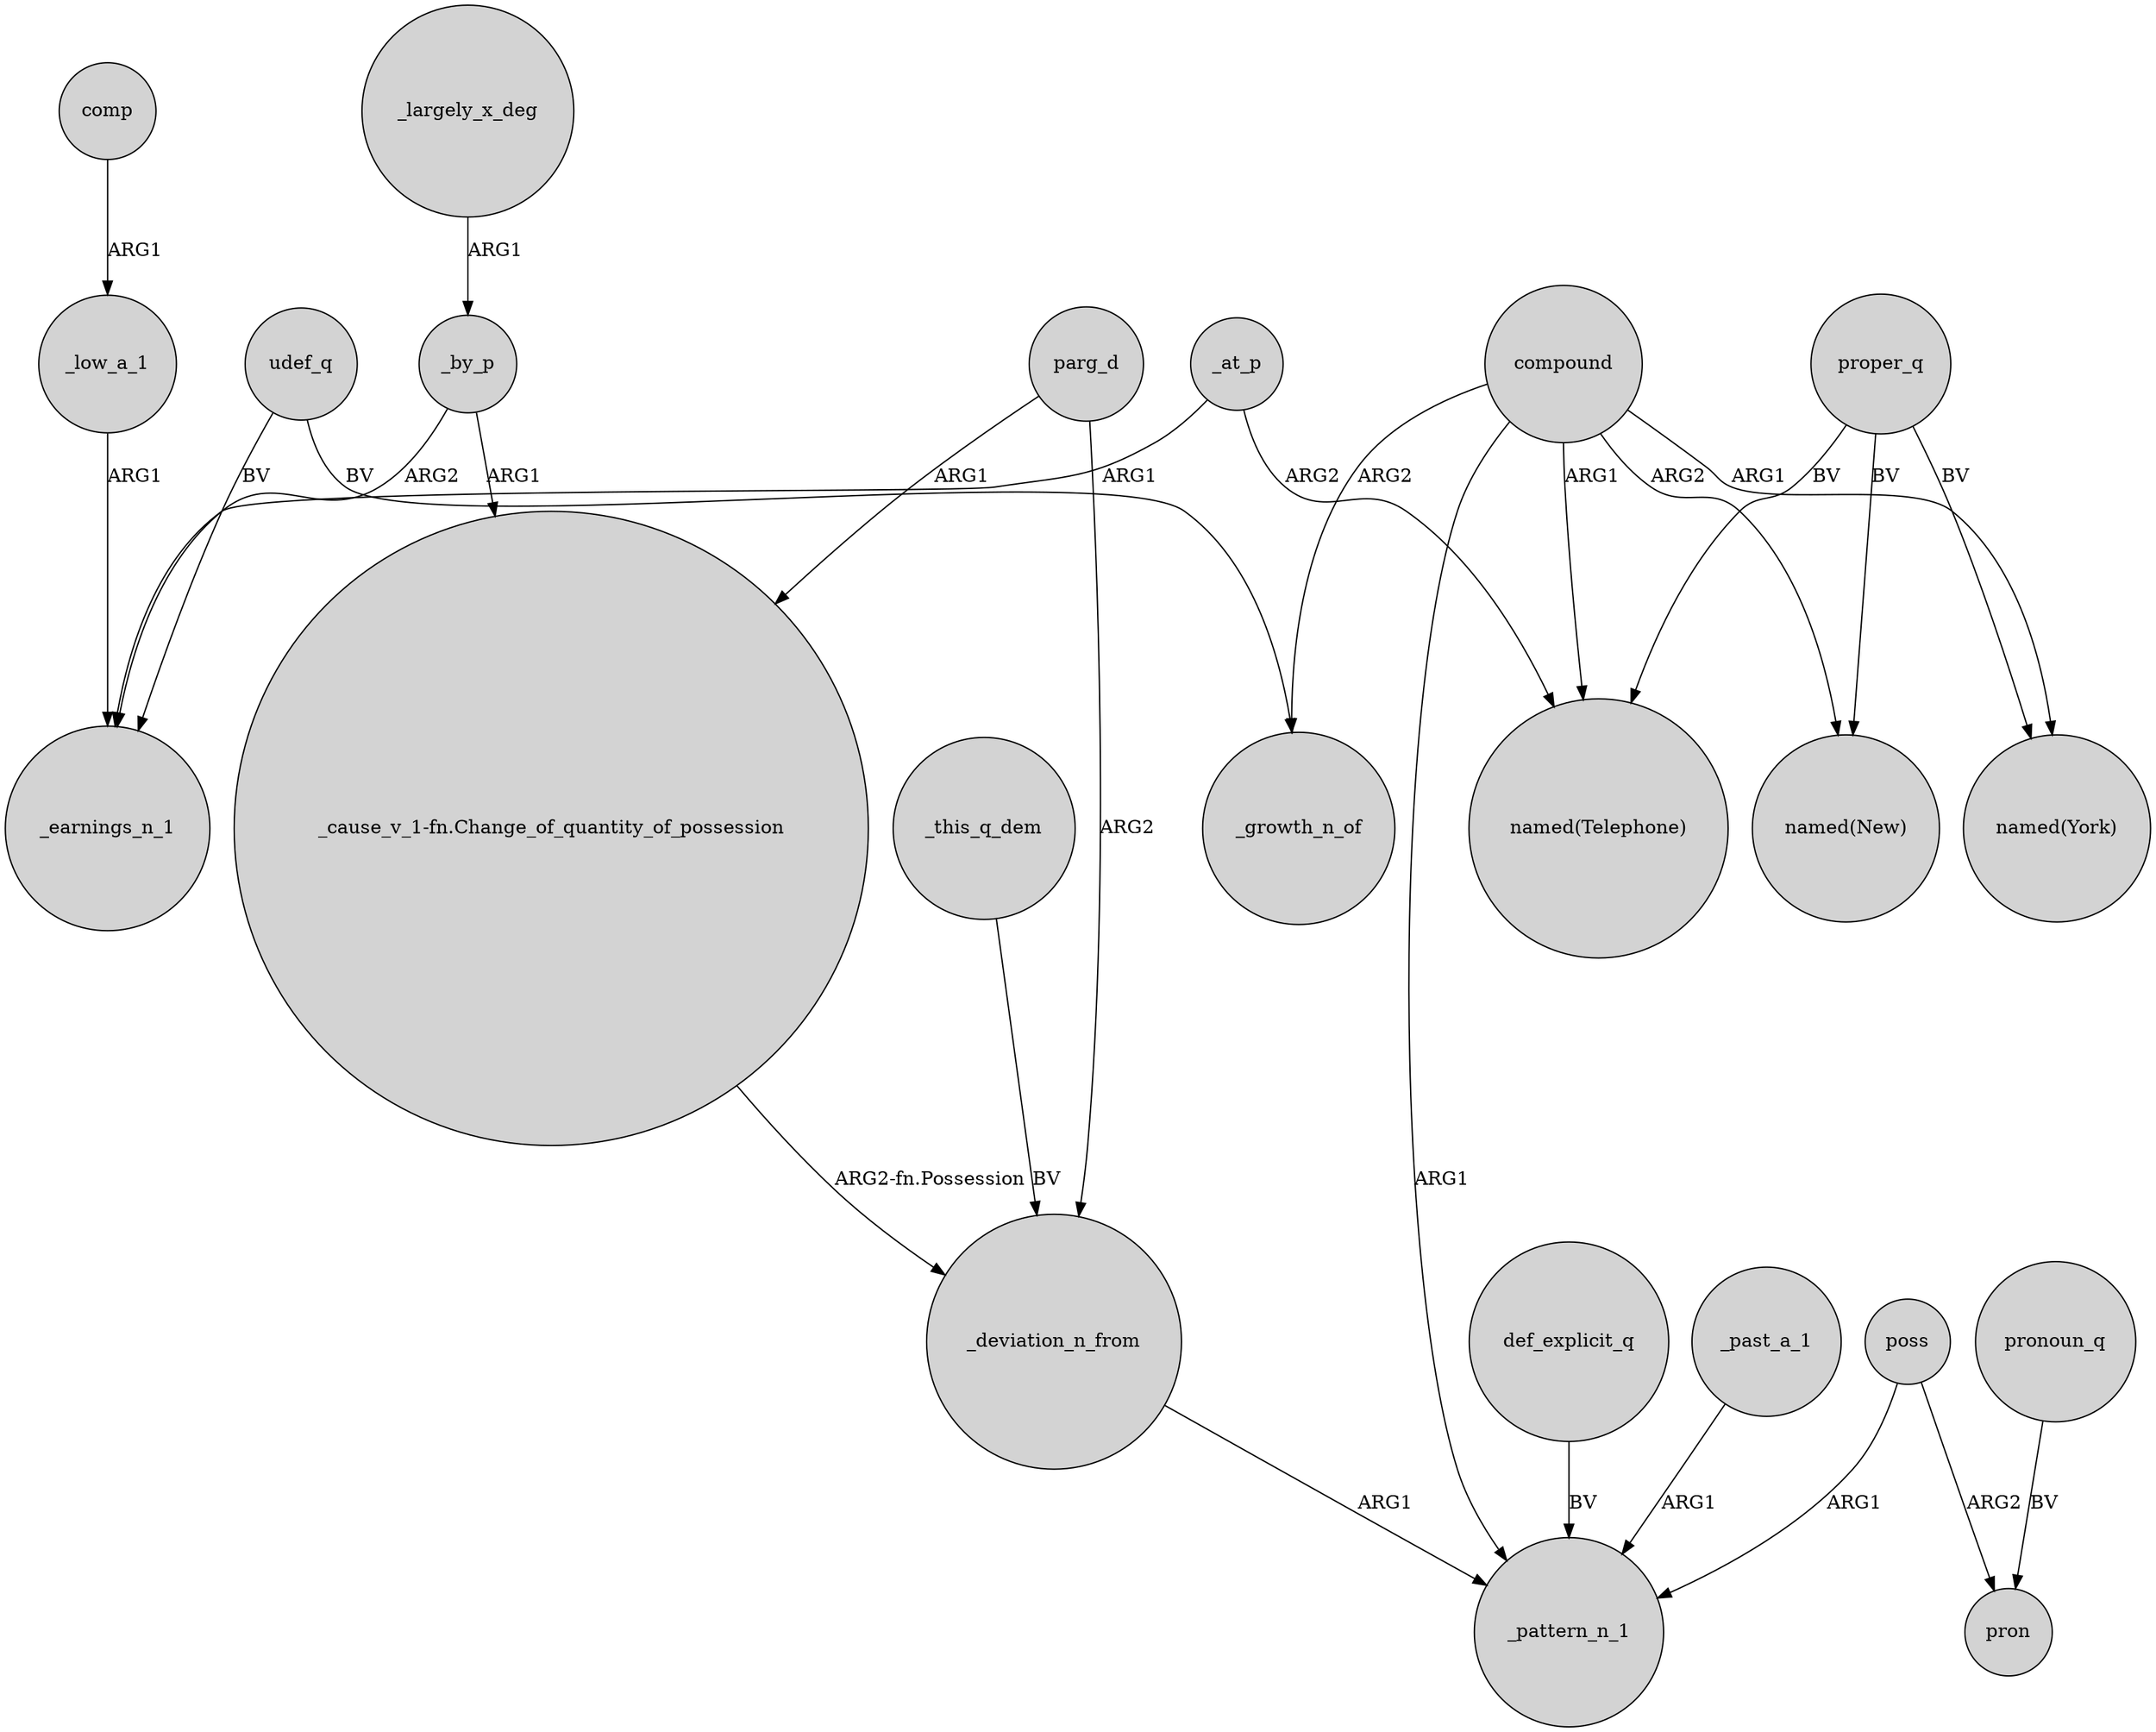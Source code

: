 digraph {
	node [shape=circle style=filled]
	_at_p -> _earnings_n_1 [label=ARG1]
	"_cause_v_1-fn.Change_of_quantity_of_possession" -> _deviation_n_from [label="ARG2-fn.Possession"]
	_deviation_n_from -> _pattern_n_1 [label=ARG1]
	comp -> _low_a_1 [label=ARG1]
	poss -> _pattern_n_1 [label=ARG1]
	_low_a_1 -> _earnings_n_1 [label=ARG1]
	compound -> "named(New)" [label=ARG2]
	_this_q_dem -> _deviation_n_from [label=BV]
	proper_q -> "named(New)" [label=BV]
	_by_p -> _earnings_n_1 [label=ARG2]
	compound -> "named(Telephone)" [label=ARG1]
	parg_d -> "_cause_v_1-fn.Change_of_quantity_of_possession" [label=ARG1]
	proper_q -> "named(Telephone)" [label=BV]
	_by_p -> "_cause_v_1-fn.Change_of_quantity_of_possession" [label=ARG1]
	proper_q -> "named(York)" [label=BV]
	pronoun_q -> pron [label=BV]
	poss -> pron [label=ARG2]
	_at_p -> "named(Telephone)" [label=ARG2]
	udef_q -> _earnings_n_1 [label=BV]
	_largely_x_deg -> _by_p [label=ARG1]
	compound -> _growth_n_of [label=ARG2]
	udef_q -> _growth_n_of [label=BV]
	parg_d -> _deviation_n_from [label=ARG2]
	def_explicit_q -> _pattern_n_1 [label=BV]
	_past_a_1 -> _pattern_n_1 [label=ARG1]
	compound -> _pattern_n_1 [label=ARG1]
	compound -> "named(York)" [label=ARG1]
}

